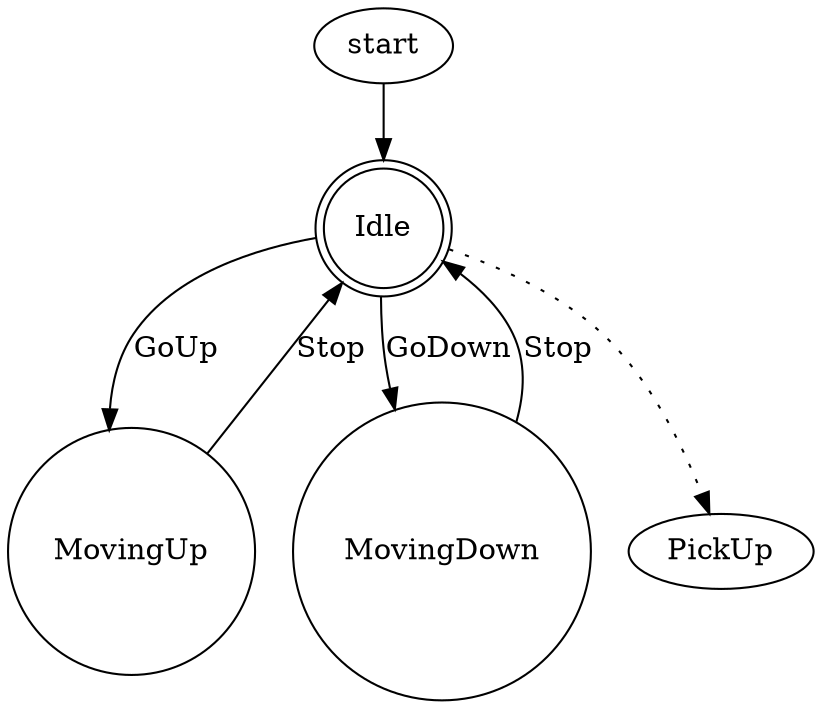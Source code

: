digraph FSM {
  Idle [shape=circle];
  MovingUp [shape=circle];
  MovingDown [shape=circle];
  start -> Idle;
  Idle [shape=doublecircle];
  Idle -> MovingUp [label="GoUp"];
  MovingUp -> Idle [label="Stop"];
  Idle -> MovingDown [label="GoDown"];
  MovingDown -> Idle [label="Stop"];
  Idle -> PickUp [style=dotted];
}